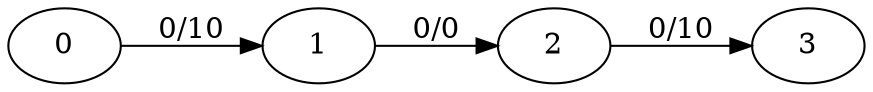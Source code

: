 digraph G {
rankdir=LR;
2 -> 3 [ label = "0/10" ];
1 -> 2 [ label = "0/0" ];
0 -> 1 [ label = "0/10" ];
}
